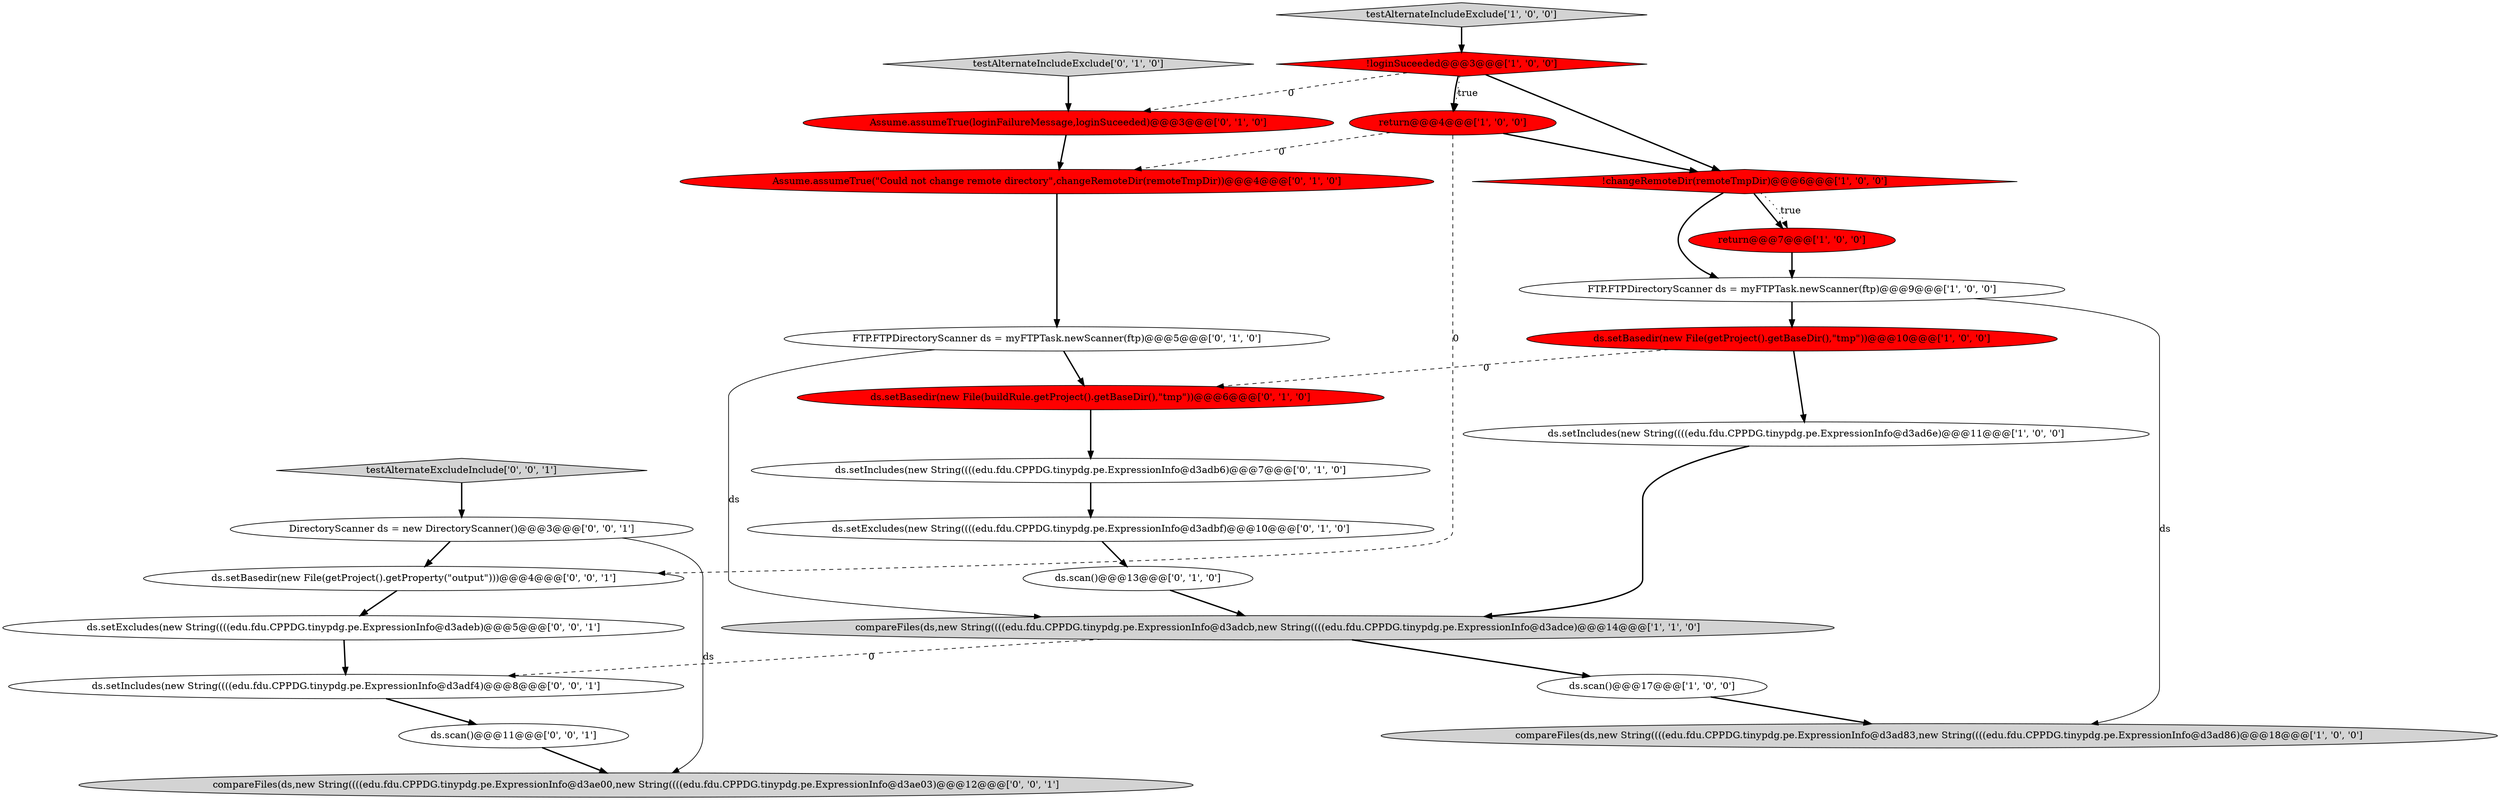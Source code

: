 digraph {
14 [style = filled, label = "ds.scan()@@@13@@@['0', '1', '0']", fillcolor = white, shape = ellipse image = "AAA0AAABBB2BBB"];
11 [style = filled, label = "ds.setExcludes(new String((((edu.fdu.CPPDG.tinypdg.pe.ExpressionInfo@d3adbf)@@@10@@@['0', '1', '0']", fillcolor = white, shape = ellipse image = "AAA0AAABBB2BBB"];
21 [style = filled, label = "ds.setBasedir(new File(getProject().getProperty(\"output\")))@@@4@@@['0', '0', '1']", fillcolor = white, shape = ellipse image = "AAA0AAABBB3BBB"];
23 [style = filled, label = "ds.scan()@@@11@@@['0', '0', '1']", fillcolor = white, shape = ellipse image = "AAA0AAABBB3BBB"];
20 [style = filled, label = "DirectoryScanner ds = new DirectoryScanner()@@@3@@@['0', '0', '1']", fillcolor = white, shape = ellipse image = "AAA0AAABBB3BBB"];
5 [style = filled, label = "ds.scan()@@@17@@@['1', '0', '0']", fillcolor = white, shape = ellipse image = "AAA0AAABBB1BBB"];
22 [style = filled, label = "ds.setExcludes(new String((((edu.fdu.CPPDG.tinypdg.pe.ExpressionInfo@d3adeb)@@@5@@@['0', '0', '1']", fillcolor = white, shape = ellipse image = "AAA0AAABBB3BBB"];
9 [style = filled, label = "testAlternateIncludeExclude['1', '0', '0']", fillcolor = lightgray, shape = diamond image = "AAA0AAABBB1BBB"];
19 [style = filled, label = "compareFiles(ds,new String((((edu.fdu.CPPDG.tinypdg.pe.ExpressionInfo@d3ae00,new String((((edu.fdu.CPPDG.tinypdg.pe.ExpressionInfo@d3ae03)@@@12@@@['0', '0', '1']", fillcolor = lightgray, shape = ellipse image = "AAA0AAABBB3BBB"];
10 [style = filled, label = "ds.setBasedir(new File(getProject().getBaseDir(),\"tmp\"))@@@10@@@['1', '0', '0']", fillcolor = red, shape = ellipse image = "AAA1AAABBB1BBB"];
16 [style = filled, label = "FTP.FTPDirectoryScanner ds = myFTPTask.newScanner(ftp)@@@5@@@['0', '1', '0']", fillcolor = white, shape = ellipse image = "AAA0AAABBB2BBB"];
1 [style = filled, label = "!loginSuceeded@@@3@@@['1', '0', '0']", fillcolor = red, shape = diamond image = "AAA1AAABBB1BBB"];
12 [style = filled, label = "Assume.assumeTrue(\"Could not change remote directory\",changeRemoteDir(remoteTmpDir))@@@4@@@['0', '1', '0']", fillcolor = red, shape = ellipse image = "AAA1AAABBB2BBB"];
2 [style = filled, label = "FTP.FTPDirectoryScanner ds = myFTPTask.newScanner(ftp)@@@9@@@['1', '0', '0']", fillcolor = white, shape = ellipse image = "AAA0AAABBB1BBB"];
8 [style = filled, label = "compareFiles(ds,new String((((edu.fdu.CPPDG.tinypdg.pe.ExpressionInfo@d3adcb,new String((((edu.fdu.CPPDG.tinypdg.pe.ExpressionInfo@d3adce)@@@14@@@['1', '1', '0']", fillcolor = lightgray, shape = ellipse image = "AAA0AAABBB1BBB"];
3 [style = filled, label = "ds.setIncludes(new String((((edu.fdu.CPPDG.tinypdg.pe.ExpressionInfo@d3ad6e)@@@11@@@['1', '0', '0']", fillcolor = white, shape = ellipse image = "AAA0AAABBB1BBB"];
13 [style = filled, label = "ds.setIncludes(new String((((edu.fdu.CPPDG.tinypdg.pe.ExpressionInfo@d3adb6)@@@7@@@['0', '1', '0']", fillcolor = white, shape = ellipse image = "AAA0AAABBB2BBB"];
6 [style = filled, label = "return@@@4@@@['1', '0', '0']", fillcolor = red, shape = ellipse image = "AAA1AAABBB1BBB"];
4 [style = filled, label = "compareFiles(ds,new String((((edu.fdu.CPPDG.tinypdg.pe.ExpressionInfo@d3ad83,new String((((edu.fdu.CPPDG.tinypdg.pe.ExpressionInfo@d3ad86)@@@18@@@['1', '0', '0']", fillcolor = lightgray, shape = ellipse image = "AAA0AAABBB1BBB"];
0 [style = filled, label = "return@@@7@@@['1', '0', '0']", fillcolor = red, shape = ellipse image = "AAA1AAABBB1BBB"];
25 [style = filled, label = "testAlternateExcludeInclude['0', '0', '1']", fillcolor = lightgray, shape = diamond image = "AAA0AAABBB3BBB"];
24 [style = filled, label = "ds.setIncludes(new String((((edu.fdu.CPPDG.tinypdg.pe.ExpressionInfo@d3adf4)@@@8@@@['0', '0', '1']", fillcolor = white, shape = ellipse image = "AAA0AAABBB3BBB"];
7 [style = filled, label = "!changeRemoteDir(remoteTmpDir)@@@6@@@['1', '0', '0']", fillcolor = red, shape = diamond image = "AAA1AAABBB1BBB"];
18 [style = filled, label = "ds.setBasedir(new File(buildRule.getProject().getBaseDir(),\"tmp\"))@@@6@@@['0', '1', '0']", fillcolor = red, shape = ellipse image = "AAA1AAABBB2BBB"];
17 [style = filled, label = "testAlternateIncludeExclude['0', '1', '0']", fillcolor = lightgray, shape = diamond image = "AAA0AAABBB2BBB"];
15 [style = filled, label = "Assume.assumeTrue(loginFailureMessage,loginSuceeded)@@@3@@@['0', '1', '0']", fillcolor = red, shape = ellipse image = "AAA1AAABBB2BBB"];
6->21 [style = dashed, label="0"];
16->18 [style = bold, label=""];
11->14 [style = bold, label=""];
1->15 [style = dashed, label="0"];
0->2 [style = bold, label=""];
10->3 [style = bold, label=""];
7->0 [style = bold, label=""];
12->16 [style = bold, label=""];
8->24 [style = dashed, label="0"];
7->0 [style = dotted, label="true"];
2->10 [style = bold, label=""];
1->7 [style = bold, label=""];
13->11 [style = bold, label=""];
16->8 [style = solid, label="ds"];
6->12 [style = dashed, label="0"];
20->21 [style = bold, label=""];
25->20 [style = bold, label=""];
1->6 [style = bold, label=""];
8->5 [style = bold, label=""];
21->22 [style = bold, label=""];
7->2 [style = bold, label=""];
3->8 [style = bold, label=""];
23->19 [style = bold, label=""];
20->19 [style = solid, label="ds"];
5->4 [style = bold, label=""];
17->15 [style = bold, label=""];
18->13 [style = bold, label=""];
1->6 [style = dotted, label="true"];
15->12 [style = bold, label=""];
14->8 [style = bold, label=""];
22->24 [style = bold, label=""];
6->7 [style = bold, label=""];
9->1 [style = bold, label=""];
2->4 [style = solid, label="ds"];
10->18 [style = dashed, label="0"];
24->23 [style = bold, label=""];
}
